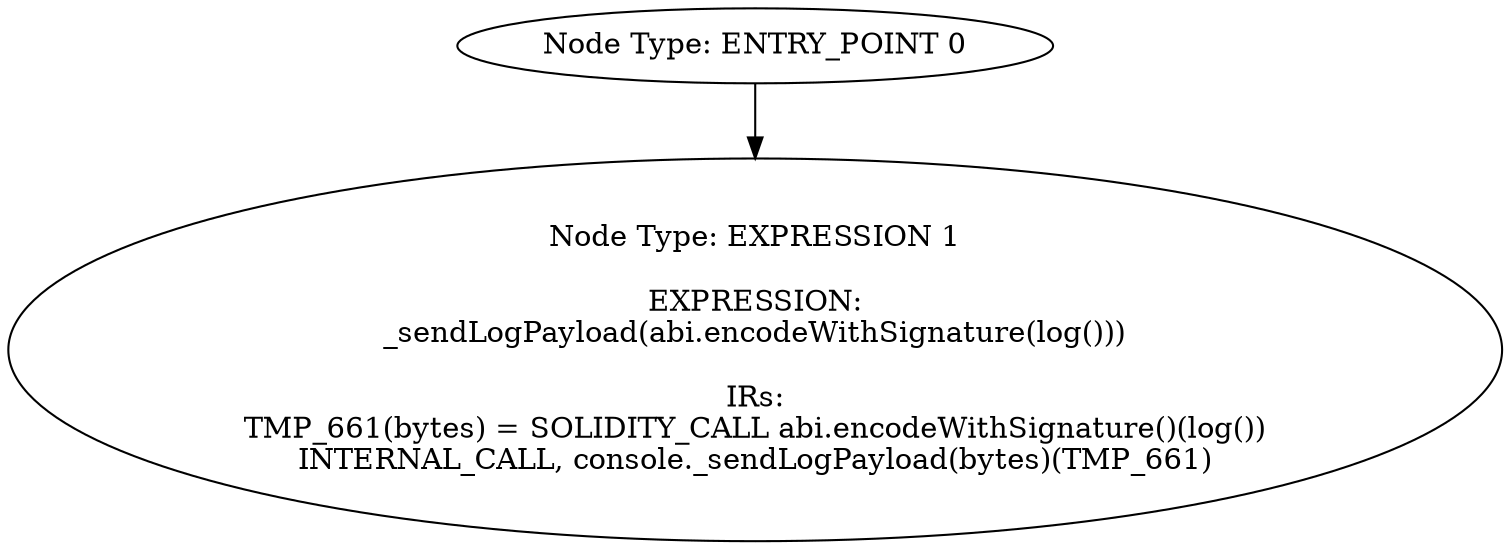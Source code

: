 digraph{
0[label="Node Type: ENTRY_POINT 0
"];
0->1;
1[label="Node Type: EXPRESSION 1

EXPRESSION:
_sendLogPayload(abi.encodeWithSignature(log()))

IRs:
TMP_661(bytes) = SOLIDITY_CALL abi.encodeWithSignature()(log())
INTERNAL_CALL, console._sendLogPayload(bytes)(TMP_661)"];
}
